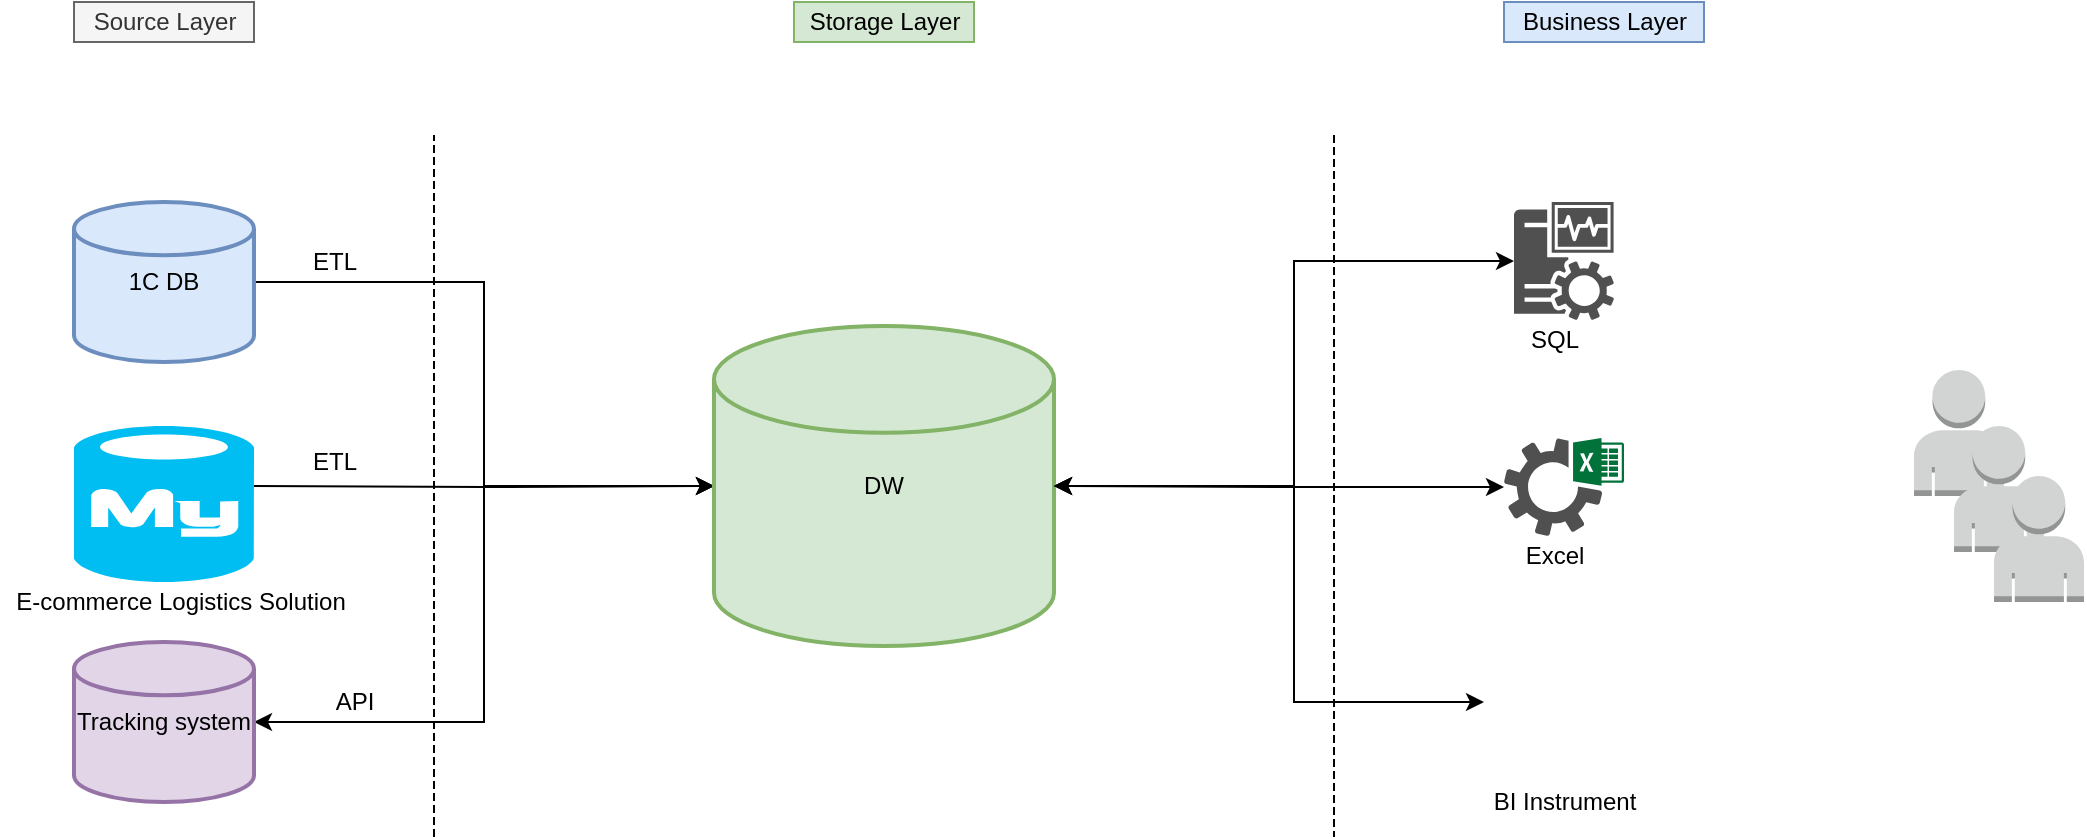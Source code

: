<mxfile version="15.4.0" type="device"><diagram id="tXboImcZghV3-PpCYqFA" name="Page-1"><mxGraphModel dx="1024" dy="601" grid="1" gridSize="10" guides="1" tooltips="1" connect="1" arrows="1" fold="1" page="1" pageScale="1" pageWidth="1169" pageHeight="827" math="0" shadow="0"><root><mxCell id="0"/><mxCell id="1" parent="0"/><mxCell id="KJTxn7IuiPMaANN3rvPe-10" value="" style="edgeStyle=orthogonalEdgeStyle;rounded=0;orthogonalLoop=1;jettySize=auto;html=1;entryX=0;entryY=0.5;entryDx=0;entryDy=0;entryPerimeter=0;" edge="1" parent="1" source="KJTxn7IuiPMaANN3rvPe-1" target="KJTxn7IuiPMaANN3rvPe-9"><mxGeometry relative="1" as="geometry"/></mxCell><mxCell id="KJTxn7IuiPMaANN3rvPe-1" value="1C DB" style="strokeWidth=2;html=1;shape=mxgraph.flowchart.database;whiteSpace=wrap;fillColor=#dae8fc;strokeColor=#6c8ebf;" vertex="1" parent="1"><mxGeometry x="150" y="230" width="90" height="80" as="geometry"/></mxCell><mxCell id="KJTxn7IuiPMaANN3rvPe-3" value="Source Layer" style="text;html=1;align=center;verticalAlign=middle;resizable=0;points=[];autosize=1;strokeColor=#666666;fillColor=#f5f5f5;fontColor=#333333;" vertex="1" parent="1"><mxGeometry x="150" y="130" width="90" height="20" as="geometry"/></mxCell><mxCell id="KJTxn7IuiPMaANN3rvPe-12" value="" style="edgeStyle=orthogonalEdgeStyle;rounded=0;orthogonalLoop=1;jettySize=auto;html=1;" edge="1" parent="1" target="KJTxn7IuiPMaANN3rvPe-9"><mxGeometry relative="1" as="geometry"><mxPoint x="240" y="372" as="sourcePoint"/></mxGeometry></mxCell><mxCell id="KJTxn7IuiPMaANN3rvPe-15" value="" style="edgeStyle=orthogonalEdgeStyle;rounded=0;orthogonalLoop=1;jettySize=auto;html=1;entryX=0;entryY=0.5;entryDx=0;entryDy=0;entryPerimeter=0;startArrow=classic;startFill=1;" edge="1" parent="1" source="KJTxn7IuiPMaANN3rvPe-5" target="KJTxn7IuiPMaANN3rvPe-9"><mxGeometry relative="1" as="geometry"/></mxCell><mxCell id="KJTxn7IuiPMaANN3rvPe-5" value="Tracking system" style="strokeWidth=2;html=1;shape=mxgraph.flowchart.database;whiteSpace=wrap;fillColor=#e1d5e7;strokeColor=#9673a6;" vertex="1" parent="1"><mxGeometry x="150" y="450" width="90" height="80" as="geometry"/></mxCell><mxCell id="KJTxn7IuiPMaANN3rvPe-6" value="Storage&amp;nbsp;Layer" style="text;html=1;align=center;verticalAlign=middle;resizable=0;points=[];autosize=1;strokeColor=#82b366;fillColor=#d5e8d4;" vertex="1" parent="1"><mxGeometry x="510" y="130" width="90" height="20" as="geometry"/></mxCell><mxCell id="KJTxn7IuiPMaANN3rvPe-7" value="Business Layer" style="text;html=1;align=center;verticalAlign=middle;resizable=0;points=[];autosize=1;strokeColor=#6c8ebf;fillColor=#dae8fc;" vertex="1" parent="1"><mxGeometry x="865" y="130" width="100" height="20" as="geometry"/></mxCell><mxCell id="KJTxn7IuiPMaANN3rvPe-8" value="" style="shape=partialRectangle;whiteSpace=wrap;html=1;top=0;bottom=0;fillColor=none;dashed=1;" vertex="1" parent="1"><mxGeometry x="330" y="197" width="450" height="350" as="geometry"/></mxCell><mxCell id="KJTxn7IuiPMaANN3rvPe-9" value="DW" style="strokeWidth=2;html=1;shape=mxgraph.flowchart.database;whiteSpace=wrap;fillColor=#d5e8d4;strokeColor=#82b366;" vertex="1" parent="1"><mxGeometry x="470" y="292" width="170" height="160" as="geometry"/></mxCell><mxCell id="KJTxn7IuiPMaANN3rvPe-16" value="API" style="text;html=1;align=center;verticalAlign=middle;resizable=0;points=[];autosize=1;strokeColor=none;fillColor=none;" vertex="1" parent="1"><mxGeometry x="275" y="470" width="30" height="20" as="geometry"/></mxCell><mxCell id="KJTxn7IuiPMaANN3rvPe-17" value="ETL" style="text;html=1;align=center;verticalAlign=middle;resizable=0;points=[];autosize=1;strokeColor=none;fillColor=none;" vertex="1" parent="1"><mxGeometry x="260" y="250" width="40" height="20" as="geometry"/></mxCell><mxCell id="KJTxn7IuiPMaANN3rvPe-18" value="ETL" style="text;html=1;align=center;verticalAlign=middle;resizable=0;points=[];autosize=1;strokeColor=none;fillColor=none;" vertex="1" parent="1"><mxGeometry x="260" y="350" width="40" height="20" as="geometry"/></mxCell><mxCell id="KJTxn7IuiPMaANN3rvPe-25" value="" style="outlineConnect=0;dashed=0;verticalLabelPosition=bottom;verticalAlign=top;align=center;html=1;shape=mxgraph.aws3.user;fillColor=#D2D3D3;gradientColor=none;" vertex="1" parent="1"><mxGeometry x="1070" y="314" width="45" height="63" as="geometry"/></mxCell><mxCell id="KJTxn7IuiPMaANN3rvPe-26" value="" style="outlineConnect=0;dashed=0;verticalLabelPosition=bottom;verticalAlign=top;align=center;html=1;shape=mxgraph.aws3.user;fillColor=#D2D3D3;gradientColor=none;" vertex="1" parent="1"><mxGeometry x="1090" y="342" width="45" height="63" as="geometry"/></mxCell><mxCell id="KJTxn7IuiPMaANN3rvPe-27" value="" style="outlineConnect=0;dashed=0;verticalLabelPosition=bottom;verticalAlign=top;align=center;html=1;shape=mxgraph.aws3.user;fillColor=#D2D3D3;gradientColor=none;" vertex="1" parent="1"><mxGeometry x="1110" y="367" width="45" height="63" as="geometry"/></mxCell><mxCell id="KJTxn7IuiPMaANN3rvPe-33" value="" style="edgeStyle=orthogonalEdgeStyle;rounded=0;orthogonalLoop=1;jettySize=auto;html=1;startArrow=classic;startFill=1;entryX=1;entryY=0.5;entryDx=0;entryDy=0;entryPerimeter=0;" edge="1" parent="1" source="KJTxn7IuiPMaANN3rvPe-28" target="KJTxn7IuiPMaANN3rvPe-9"><mxGeometry relative="1" as="geometry"/></mxCell><mxCell id="KJTxn7IuiPMaANN3rvPe-28" value="" style="sketch=0;pointerEvents=1;shadow=0;dashed=0;html=1;strokeColor=none;fillColor=#505050;labelPosition=center;verticalLabelPosition=bottom;verticalAlign=top;outlineConnect=0;align=center;shape=mxgraph.office.services.excel_services;" vertex="1" parent="1"><mxGeometry x="865" y="348" width="60" height="49" as="geometry"/></mxCell><mxCell id="KJTxn7IuiPMaANN3rvPe-29" value="" style="verticalLabelPosition=bottom;html=1;verticalAlign=top;align=center;strokeColor=none;fillColor=#00BEF2;shape=mxgraph.azure.mysql_database;" vertex="1" parent="1"><mxGeometry x="150" y="342" width="90" height="78" as="geometry"/></mxCell><mxCell id="KJTxn7IuiPMaANN3rvPe-30" value="E-commerce Logistics Solution" style="text;html=1;align=center;verticalAlign=middle;resizable=0;points=[];autosize=1;strokeColor=none;fillColor=none;" vertex="1" parent="1"><mxGeometry x="113" y="420" width="180" height="20" as="geometry"/></mxCell><mxCell id="KJTxn7IuiPMaANN3rvPe-32" value="" style="edgeStyle=orthogonalEdgeStyle;rounded=0;orthogonalLoop=1;jettySize=auto;html=1;startArrow=classic;startFill=1;entryX=1;entryY=0.5;entryDx=0;entryDy=0;entryPerimeter=0;" edge="1" parent="1" source="KJTxn7IuiPMaANN3rvPe-31" target="KJTxn7IuiPMaANN3rvPe-9"><mxGeometry relative="1" as="geometry"><Array as="points"><mxPoint x="760" y="260"/><mxPoint x="760" y="372"/></Array></mxGeometry></mxCell><mxCell id="KJTxn7IuiPMaANN3rvPe-31" value="" style="sketch=0;pointerEvents=1;shadow=0;dashed=0;html=1;strokeColor=none;fillColor=#505050;labelPosition=center;verticalLabelPosition=bottom;verticalAlign=top;outlineConnect=0;align=center;shape=mxgraph.office.servers.monitoring_sql_reporting_services;" vertex="1" parent="1"><mxGeometry x="870" y="230" width="50" height="59" as="geometry"/></mxCell><mxCell id="KJTxn7IuiPMaANN3rvPe-38" value="" style="edgeStyle=orthogonalEdgeStyle;rounded=0;orthogonalLoop=1;jettySize=auto;html=1;startArrow=classic;startFill=1;entryX=1;entryY=0.5;entryDx=0;entryDy=0;entryPerimeter=0;" edge="1" parent="1" source="KJTxn7IuiPMaANN3rvPe-34" target="KJTxn7IuiPMaANN3rvPe-9"><mxGeometry relative="1" as="geometry"><Array as="points"><mxPoint x="760" y="480"/><mxPoint x="760" y="372"/></Array></mxGeometry></mxCell><mxCell id="KJTxn7IuiPMaANN3rvPe-34" value="" style="shape=image;verticalLabelPosition=bottom;verticalAlign=top;imageAspect=0;image=https://w7.pngwing.com/pngs/31/291/png-transparent-monitor-with-chart-dashboard-computer-icons-business-intelligence-annual-reports-miscellaneous-infographic-text-thumbnail.png" vertex="1" parent="1"><mxGeometry x="855" y="440" width="80" height="80" as="geometry"/></mxCell><mxCell id="KJTxn7IuiPMaANN3rvPe-35" value="SQL" style="text;html=1;align=center;verticalAlign=middle;resizable=0;points=[];autosize=1;strokeColor=none;fillColor=none;" vertex="1" parent="1"><mxGeometry x="870" y="289" width="40" height="20" as="geometry"/></mxCell><mxCell id="KJTxn7IuiPMaANN3rvPe-36" value="Excel" style="text;html=1;align=center;verticalAlign=middle;resizable=0;points=[];autosize=1;strokeColor=none;fillColor=none;" vertex="1" parent="1"><mxGeometry x="865" y="397" width="50" height="20" as="geometry"/></mxCell><mxCell id="KJTxn7IuiPMaANN3rvPe-37" value="BI Instrument" style="text;html=1;align=center;verticalAlign=middle;resizable=0;points=[];autosize=1;strokeColor=none;fillColor=none;" vertex="1" parent="1"><mxGeometry x="850" y="520" width="90" height="20" as="geometry"/></mxCell></root></mxGraphModel></diagram></mxfile>